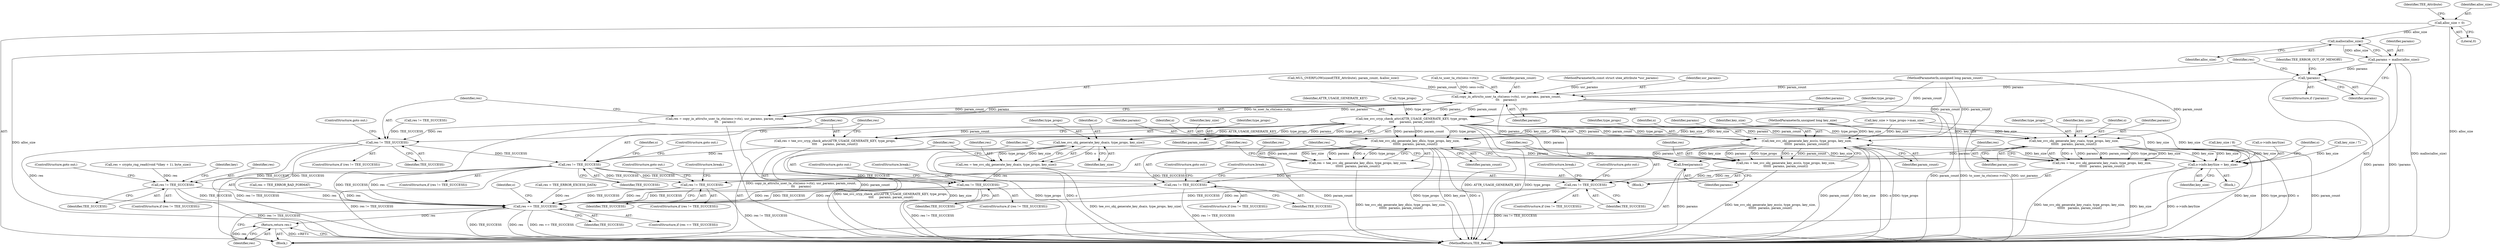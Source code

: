 digraph "0_optee_os_a637243270fc1faae16de059091795c32d86e65e_0@API" {
"1000228" [label="(Call,malloc(alloc_size))"];
"1000214" [label="(Call,alloc_size = 0)"];
"1000226" [label="(Call,params = malloc(alloc_size))"];
"1000231" [label="(Call,!params)"];
"1000237" [label="(Call,copy_in_attrs(to_user_ta_ctx(sess->ctx), usr_params, param_count,\n\t\t\t    params))"];
"1000235" [label="(Call,res = copy_in_attrs(to_user_ta_ctx(sess->ctx), usr_params, param_count,\n\t\t\t    params))"];
"1000246" [label="(Call,res != TEE_SUCCESS)"];
"1000258" [label="(Call,res != TEE_SUCCESS)"];
"1000338" [label="(Call,res != TEE_SUCCESS)"];
"1000426" [label="(Call,res == TEE_SUCCESS)"];
"1000444" [label="(Return,return res;)"];
"1000369" [label="(Call,res != TEE_SUCCESS)"];
"1000382" [label="(Call,res != TEE_SUCCESS)"];
"1000397" [label="(Call,res != TEE_SUCCESS)"];
"1000413" [label="(Call,res != TEE_SUCCESS)"];
"1000252" [label="(Call,tee_svc_cryp_check_attr(ATTR_USAGE_GENERATE_KEY, type_props,\n\t\t\t\t      params, param_count))"];
"1000250" [label="(Call,res = tee_svc_cryp_check_attr(ATTR_USAGE_GENERATE_KEY, type_props,\n\t\t\t\t      params, param_count))"];
"1000362" [label="(Call,tee_svc_obj_generate_key_rsa(o, type_props, key_size,\n\t\t\t\t\t\t   params, param_count))"];
"1000360" [label="(Call,res = tee_svc_obj_generate_key_rsa(o, type_props, key_size,\n\t\t\t\t\t\t   params, param_count))"];
"1000423" [label="(Call,free(params))"];
"1000430" [label="(Call,o->info.keySize = key_size)"];
"1000377" [label="(Call,tee_svc_obj_generate_key_dsa(o, type_props, key_size))"];
"1000375" [label="(Call,res = tee_svc_obj_generate_key_dsa(o, type_props, key_size))"];
"1000390" [label="(Call,tee_svc_obj_generate_key_dh(o, type_props, key_size,\n\t\t\t\t\t\t  params, param_count))"];
"1000388" [label="(Call,res = tee_svc_obj_generate_key_dh(o, type_props, key_size,\n\t\t\t\t\t\t  params, param_count))"];
"1000406" [label="(Call,tee_svc_obj_generate_key_ecc(o, type_props, key_size,\n\t\t\t\t\t\t  params, param_count))"];
"1000404" [label="(Call,res = tee_svc_obj_generate_key_ecc(o, type_props, key_size,\n\t\t\t\t\t\t  params, param_count))"];
"1000248" [label="(Identifier,TEE_SUCCESS)"];
"1000382" [label="(Call,res != TEE_SUCCESS)"];
"1000242" [label="(Identifier,usr_params)"];
"1000218" [label="(Call,MUL_OVERFLOW(sizeof(TEE_Attribute), param_count, &alloc_size))"];
"1000246" [label="(Call,res != TEE_SUCCESS)"];
"1000214" [label="(Call,alloc_size = 0)"];
"1000377" [label="(Call,tee_svc_obj_generate_key_dsa(o, type_props, key_size))"];
"1000383" [label="(Identifier,res)"];
"1000397" [label="(Call,res != TEE_SUCCESS)"];
"1000380" [label="(Identifier,key_size)"];
"1000424" [label="(Identifier,params)"];
"1000408" [label="(Identifier,type_props)"];
"1000379" [label="(Identifier,type_props)"];
"1000428" [label="(Identifier,TEE_SUCCESS)"];
"1000238" [label="(Call,to_user_ta_ctx(sess->ctx))"];
"1000407" [label="(Identifier,o)"];
"1000398" [label="(Identifier,res)"];
"1000429" [label="(Block,)"];
"1000252" [label="(Call,tee_svc_cryp_check_attr(ATTR_USAGE_GENERATE_KEY, type_props,\n\t\t\t\t      params, param_count))"];
"1000364" [label="(Identifier,type_props)"];
"1000415" [label="(Identifier,TEE_SUCCESS)"];
"1000410" [label="(Identifier,params)"];
"1000260" [label="(Identifier,TEE_SUCCESS)"];
"1000234" [label="(Identifier,TEE_ERROR_OUT_OF_MEMORY)"];
"1000370" [label="(Identifier,res)"];
"1000362" [label="(Call,tee_svc_obj_generate_key_rsa(o, type_props, key_size,\n\t\t\t\t\t\t   params, param_count))"];
"1000414" [label="(Identifier,res)"];
"1000226" [label="(Call,params = malloc(alloc_size))"];
"1000268" [label="(Block,)"];
"1000400" [label="(ControlStructure,goto out;)"];
"1000395" [label="(Identifier,param_count)"];
"1000337" [label="(ControlStructure,if (res != TEE_SUCCESS))"];
"1000251" [label="(Identifier,res)"];
"1000259" [label="(Identifier,res)"];
"1000446" [label="(MethodReturn,TEE_Result)"];
"1000412" [label="(ControlStructure,if (res != TEE_SUCCESS))"];
"1000244" [label="(Identifier,params)"];
"1000220" [label="(Identifier,TEE_Attribute)"];
"1000111" [label="(Block,)"];
"1000249" [label="(ControlStructure,goto out;)"];
"1000401" [label="(ControlStructure,break;)"];
"1000237" [label="(Call,copy_in_attrs(to_user_ta_ctx(sess->ctx), usr_params, param_count,\n\t\t\t    params))"];
"1000261" [label="(ControlStructure,goto out;)"];
"1000394" [label="(Identifier,params)"];
"1000406" [label="(Call,tee_svc_obj_generate_key_ecc(o, type_props, key_size,\n\t\t\t\t\t\t  params, param_count))"];
"1000405" [label="(Identifier,res)"];
"1000183" [label="(Call,!type_props)"];
"1000361" [label="(Identifier,res)"];
"1000433" [label="(Identifier,o)"];
"1000257" [label="(ControlStructure,if (res != TEE_SUCCESS))"];
"1000386" [label="(ControlStructure,break;)"];
"1000256" [label="(Identifier,param_count)"];
"1000245" [label="(ControlStructure,if (res != TEE_SUCCESS))"];
"1000431" [label="(Call,o->info.keySize)"];
"1000425" [label="(ControlStructure,if (res == TEE_SUCCESS))"];
"1000340" [label="(Identifier,TEE_SUCCESS)"];
"1000390" [label="(Call,tee_svc_obj_generate_key_dh(o, type_props, key_size,\n\t\t\t\t\t\t  params, param_count))"];
"1000365" [label="(Identifier,key_size)"];
"1000366" [label="(Identifier,params)"];
"1000411" [label="(Identifier,param_count)"];
"1000384" [label="(Identifier,TEE_SUCCESS)"];
"1000391" [label="(Identifier,o)"];
"1000110" [label="(MethodParameterIn,unsigned long param_count)"];
"1000389" [label="(Identifier,res)"];
"1000206" [label="(Call,key_size > type_props->max_size)"];
"1000426" [label="(Call,res == TEE_SUCCESS)"];
"1000416" [label="(ControlStructure,goto out;)"];
"1000258" [label="(Call,res != TEE_SUCCESS)"];
"1000324" [label="(Call,res = TEE_ERROR_EXCESS_DATA)"];
"1000369" [label="(Call,res != TEE_SUCCESS)"];
"1000444" [label="(Return,return res;)"];
"1000228" [label="(Call,malloc(alloc_size))"];
"1000108" [label="(MethodParameterIn,unsigned long key_size)"];
"1000227" [label="(Identifier,params)"];
"1000375" [label="(Call,res = tee_svc_obj_generate_key_dsa(o, type_props, key_size))"];
"1000243" [label="(Identifier,param_count)"];
"1000436" [label="(Identifier,key_size)"];
"1000404" [label="(Call,res = tee_svc_obj_generate_key_ecc(o, type_props, key_size,\n\t\t\t\t\t\t  params, param_count))"];
"1000419" [label="(Call,res = TEE_ERROR_BAD_FORMAT)"];
"1000341" [label="(ControlStructure,goto out;)"];
"1000338" [label="(Call,res != TEE_SUCCESS)"];
"1000236" [label="(Identifier,res)"];
"1000231" [label="(Call,!params)"];
"1000344" [label="(Identifier,key)"];
"1000215" [label="(Identifier,alloc_size)"];
"1000372" [label="(ControlStructure,goto out;)"];
"1000109" [label="(MethodParameterIn,const struct utee_attribute *usr_params)"];
"1000393" [label="(Identifier,key_size)"];
"1000363" [label="(Identifier,o)"];
"1000145" [label="(Call,res != TEE_SUCCESS)"];
"1000368" [label="(ControlStructure,if (res != TEE_SUCCESS))"];
"1000235" [label="(Call,res = copy_in_attrs(to_user_ta_ctx(sess->ctx), usr_params, param_count,\n\t\t\t    params))"];
"1000360" [label="(Call,res = tee_svc_obj_generate_key_rsa(o, type_props, key_size,\n\t\t\t\t\t\t   params, param_count))"];
"1000440" [label="(Identifier,o)"];
"1000306" [label="(Call,key_size / 7)"];
"1000413" [label="(Call,res != TEE_SUCCESS)"];
"1000373" [label="(ControlStructure,break;)"];
"1000396" [label="(ControlStructure,if (res != TEE_SUCCESS))"];
"1000381" [label="(ControlStructure,if (res != TEE_SUCCESS))"];
"1000430" [label="(Call,o->info.keySize = key_size)"];
"1000230" [label="(ControlStructure,if (!params))"];
"1000229" [label="(Identifier,alloc_size)"];
"1000385" [label="(ControlStructure,goto out;)"];
"1000232" [label="(Identifier,params)"];
"1000399" [label="(Identifier,TEE_SUCCESS)"];
"1000367" [label="(Identifier,param_count)"];
"1000371" [label="(Identifier,TEE_SUCCESS)"];
"1000254" [label="(Identifier,type_props)"];
"1000216" [label="(Literal,0)"];
"1000253" [label="(Identifier,ATTR_USAGE_GENERATE_KEY)"];
"1000417" [label="(ControlStructure,break;)"];
"1000255" [label="(Identifier,params)"];
"1000376" [label="(Identifier,res)"];
"1000427" [label="(Identifier,res)"];
"1000378" [label="(Identifier,o)"];
"1000423" [label="(Call,free(params))"];
"1000250" [label="(Call,res = tee_svc_cryp_check_attr(ATTR_USAGE_GENERATE_KEY, type_props,\n\t\t\t\t      params, param_count))"];
"1000281" [label="(Call,key_size / 8)"];
"1000247" [label="(Identifier,res)"];
"1000392" [label="(Identifier,type_props)"];
"1000339" [label="(Identifier,res)"];
"1000328" [label="(Call,res = crypto_rng_read((void *)(key + 1), byte_size))"];
"1000265" [label="(Identifier,o)"];
"1000388" [label="(Call,res = tee_svc_obj_generate_key_dh(o, type_props, key_size,\n\t\t\t\t\t\t  params, param_count))"];
"1000445" [label="(Identifier,res)"];
"1000409" [label="(Identifier,key_size)"];
"1000228" -> "1000226"  [label="AST: "];
"1000228" -> "1000229"  [label="CFG: "];
"1000229" -> "1000228"  [label="AST: "];
"1000226" -> "1000228"  [label="CFG: "];
"1000228" -> "1000446"  [label="DDG: alloc_size"];
"1000228" -> "1000226"  [label="DDG: alloc_size"];
"1000214" -> "1000228"  [label="DDG: alloc_size"];
"1000214" -> "1000111"  [label="AST: "];
"1000214" -> "1000216"  [label="CFG: "];
"1000215" -> "1000214"  [label="AST: "];
"1000216" -> "1000214"  [label="AST: "];
"1000220" -> "1000214"  [label="CFG: "];
"1000214" -> "1000446"  [label="DDG: alloc_size"];
"1000226" -> "1000111"  [label="AST: "];
"1000227" -> "1000226"  [label="AST: "];
"1000232" -> "1000226"  [label="CFG: "];
"1000226" -> "1000446"  [label="DDG: malloc(alloc_size)"];
"1000226" -> "1000231"  [label="DDG: params"];
"1000231" -> "1000230"  [label="AST: "];
"1000231" -> "1000232"  [label="CFG: "];
"1000232" -> "1000231"  [label="AST: "];
"1000234" -> "1000231"  [label="CFG: "];
"1000236" -> "1000231"  [label="CFG: "];
"1000231" -> "1000446"  [label="DDG: !params"];
"1000231" -> "1000446"  [label="DDG: params"];
"1000231" -> "1000237"  [label="DDG: params"];
"1000237" -> "1000235"  [label="AST: "];
"1000237" -> "1000244"  [label="CFG: "];
"1000238" -> "1000237"  [label="AST: "];
"1000242" -> "1000237"  [label="AST: "];
"1000243" -> "1000237"  [label="AST: "];
"1000244" -> "1000237"  [label="AST: "];
"1000235" -> "1000237"  [label="CFG: "];
"1000237" -> "1000446"  [label="DDG: to_user_ta_ctx(sess->ctx)"];
"1000237" -> "1000446"  [label="DDG: usr_params"];
"1000237" -> "1000446"  [label="DDG: param_count"];
"1000237" -> "1000235"  [label="DDG: to_user_ta_ctx(sess->ctx)"];
"1000237" -> "1000235"  [label="DDG: usr_params"];
"1000237" -> "1000235"  [label="DDG: param_count"];
"1000237" -> "1000235"  [label="DDG: params"];
"1000238" -> "1000237"  [label="DDG: sess->ctx"];
"1000109" -> "1000237"  [label="DDG: usr_params"];
"1000218" -> "1000237"  [label="DDG: param_count"];
"1000110" -> "1000237"  [label="DDG: param_count"];
"1000237" -> "1000252"  [label="DDG: params"];
"1000237" -> "1000252"  [label="DDG: param_count"];
"1000237" -> "1000423"  [label="DDG: params"];
"1000235" -> "1000111"  [label="AST: "];
"1000236" -> "1000235"  [label="AST: "];
"1000247" -> "1000235"  [label="CFG: "];
"1000235" -> "1000446"  [label="DDG: copy_in_attrs(to_user_ta_ctx(sess->ctx), usr_params, param_count,\n\t\t\t    params)"];
"1000235" -> "1000246"  [label="DDG: res"];
"1000246" -> "1000245"  [label="AST: "];
"1000246" -> "1000248"  [label="CFG: "];
"1000247" -> "1000246"  [label="AST: "];
"1000248" -> "1000246"  [label="AST: "];
"1000249" -> "1000246"  [label="CFG: "];
"1000251" -> "1000246"  [label="CFG: "];
"1000246" -> "1000446"  [label="DDG: res != TEE_SUCCESS"];
"1000145" -> "1000246"  [label="DDG: TEE_SUCCESS"];
"1000246" -> "1000258"  [label="DDG: TEE_SUCCESS"];
"1000246" -> "1000426"  [label="DDG: res"];
"1000246" -> "1000426"  [label="DDG: TEE_SUCCESS"];
"1000258" -> "1000257"  [label="AST: "];
"1000258" -> "1000260"  [label="CFG: "];
"1000259" -> "1000258"  [label="AST: "];
"1000260" -> "1000258"  [label="AST: "];
"1000261" -> "1000258"  [label="CFG: "];
"1000265" -> "1000258"  [label="CFG: "];
"1000258" -> "1000446"  [label="DDG: res != TEE_SUCCESS"];
"1000250" -> "1000258"  [label="DDG: res"];
"1000258" -> "1000338"  [label="DDG: TEE_SUCCESS"];
"1000258" -> "1000369"  [label="DDG: TEE_SUCCESS"];
"1000258" -> "1000382"  [label="DDG: TEE_SUCCESS"];
"1000258" -> "1000397"  [label="DDG: TEE_SUCCESS"];
"1000258" -> "1000413"  [label="DDG: TEE_SUCCESS"];
"1000258" -> "1000426"  [label="DDG: res"];
"1000258" -> "1000426"  [label="DDG: TEE_SUCCESS"];
"1000338" -> "1000337"  [label="AST: "];
"1000338" -> "1000340"  [label="CFG: "];
"1000339" -> "1000338"  [label="AST: "];
"1000340" -> "1000338"  [label="AST: "];
"1000341" -> "1000338"  [label="CFG: "];
"1000344" -> "1000338"  [label="CFG: "];
"1000338" -> "1000446"  [label="DDG: res != TEE_SUCCESS"];
"1000328" -> "1000338"  [label="DDG: res"];
"1000338" -> "1000426"  [label="DDG: res"];
"1000338" -> "1000426"  [label="DDG: TEE_SUCCESS"];
"1000426" -> "1000425"  [label="AST: "];
"1000426" -> "1000428"  [label="CFG: "];
"1000427" -> "1000426"  [label="AST: "];
"1000428" -> "1000426"  [label="AST: "];
"1000433" -> "1000426"  [label="CFG: "];
"1000445" -> "1000426"  [label="CFG: "];
"1000426" -> "1000446"  [label="DDG: TEE_SUCCESS"];
"1000426" -> "1000446"  [label="DDG: res"];
"1000426" -> "1000446"  [label="DDG: res == TEE_SUCCESS"];
"1000382" -> "1000426"  [label="DDG: res"];
"1000382" -> "1000426"  [label="DDG: TEE_SUCCESS"];
"1000397" -> "1000426"  [label="DDG: res"];
"1000397" -> "1000426"  [label="DDG: TEE_SUCCESS"];
"1000369" -> "1000426"  [label="DDG: res"];
"1000369" -> "1000426"  [label="DDG: TEE_SUCCESS"];
"1000324" -> "1000426"  [label="DDG: res"];
"1000419" -> "1000426"  [label="DDG: res"];
"1000413" -> "1000426"  [label="DDG: res"];
"1000413" -> "1000426"  [label="DDG: TEE_SUCCESS"];
"1000426" -> "1000444"  [label="DDG: res"];
"1000444" -> "1000111"  [label="AST: "];
"1000444" -> "1000445"  [label="CFG: "];
"1000445" -> "1000444"  [label="AST: "];
"1000446" -> "1000444"  [label="CFG: "];
"1000444" -> "1000446"  [label="DDG: <RET>"];
"1000445" -> "1000444"  [label="DDG: res"];
"1000369" -> "1000368"  [label="AST: "];
"1000369" -> "1000371"  [label="CFG: "];
"1000370" -> "1000369"  [label="AST: "];
"1000371" -> "1000369"  [label="AST: "];
"1000372" -> "1000369"  [label="CFG: "];
"1000373" -> "1000369"  [label="CFG: "];
"1000369" -> "1000446"  [label="DDG: res != TEE_SUCCESS"];
"1000360" -> "1000369"  [label="DDG: res"];
"1000382" -> "1000381"  [label="AST: "];
"1000382" -> "1000384"  [label="CFG: "];
"1000383" -> "1000382"  [label="AST: "];
"1000384" -> "1000382"  [label="AST: "];
"1000385" -> "1000382"  [label="CFG: "];
"1000386" -> "1000382"  [label="CFG: "];
"1000382" -> "1000446"  [label="DDG: res != TEE_SUCCESS"];
"1000375" -> "1000382"  [label="DDG: res"];
"1000397" -> "1000396"  [label="AST: "];
"1000397" -> "1000399"  [label="CFG: "];
"1000398" -> "1000397"  [label="AST: "];
"1000399" -> "1000397"  [label="AST: "];
"1000400" -> "1000397"  [label="CFG: "];
"1000401" -> "1000397"  [label="CFG: "];
"1000397" -> "1000446"  [label="DDG: res != TEE_SUCCESS"];
"1000388" -> "1000397"  [label="DDG: res"];
"1000413" -> "1000412"  [label="AST: "];
"1000413" -> "1000415"  [label="CFG: "];
"1000414" -> "1000413"  [label="AST: "];
"1000415" -> "1000413"  [label="AST: "];
"1000416" -> "1000413"  [label="CFG: "];
"1000417" -> "1000413"  [label="CFG: "];
"1000413" -> "1000446"  [label="DDG: res != TEE_SUCCESS"];
"1000404" -> "1000413"  [label="DDG: res"];
"1000252" -> "1000250"  [label="AST: "];
"1000252" -> "1000256"  [label="CFG: "];
"1000253" -> "1000252"  [label="AST: "];
"1000254" -> "1000252"  [label="AST: "];
"1000255" -> "1000252"  [label="AST: "];
"1000256" -> "1000252"  [label="AST: "];
"1000250" -> "1000252"  [label="CFG: "];
"1000252" -> "1000446"  [label="DDG: ATTR_USAGE_GENERATE_KEY"];
"1000252" -> "1000446"  [label="DDG: type_props"];
"1000252" -> "1000446"  [label="DDG: param_count"];
"1000252" -> "1000250"  [label="DDG: ATTR_USAGE_GENERATE_KEY"];
"1000252" -> "1000250"  [label="DDG: type_props"];
"1000252" -> "1000250"  [label="DDG: params"];
"1000252" -> "1000250"  [label="DDG: param_count"];
"1000183" -> "1000252"  [label="DDG: type_props"];
"1000110" -> "1000252"  [label="DDG: param_count"];
"1000252" -> "1000362"  [label="DDG: type_props"];
"1000252" -> "1000362"  [label="DDG: params"];
"1000252" -> "1000362"  [label="DDG: param_count"];
"1000252" -> "1000377"  [label="DDG: type_props"];
"1000252" -> "1000390"  [label="DDG: type_props"];
"1000252" -> "1000390"  [label="DDG: params"];
"1000252" -> "1000390"  [label="DDG: param_count"];
"1000252" -> "1000406"  [label="DDG: type_props"];
"1000252" -> "1000406"  [label="DDG: params"];
"1000252" -> "1000406"  [label="DDG: param_count"];
"1000252" -> "1000423"  [label="DDG: params"];
"1000250" -> "1000111"  [label="AST: "];
"1000251" -> "1000250"  [label="AST: "];
"1000259" -> "1000250"  [label="CFG: "];
"1000250" -> "1000446"  [label="DDG: tee_svc_cryp_check_attr(ATTR_USAGE_GENERATE_KEY, type_props,\n\t\t\t\t      params, param_count)"];
"1000362" -> "1000360"  [label="AST: "];
"1000362" -> "1000367"  [label="CFG: "];
"1000363" -> "1000362"  [label="AST: "];
"1000364" -> "1000362"  [label="AST: "];
"1000365" -> "1000362"  [label="AST: "];
"1000366" -> "1000362"  [label="AST: "];
"1000367" -> "1000362"  [label="AST: "];
"1000360" -> "1000362"  [label="CFG: "];
"1000362" -> "1000446"  [label="DDG: key_size"];
"1000362" -> "1000446"  [label="DDG: type_props"];
"1000362" -> "1000446"  [label="DDG: param_count"];
"1000362" -> "1000446"  [label="DDG: o"];
"1000362" -> "1000360"  [label="DDG: o"];
"1000362" -> "1000360"  [label="DDG: params"];
"1000362" -> "1000360"  [label="DDG: param_count"];
"1000362" -> "1000360"  [label="DDG: type_props"];
"1000362" -> "1000360"  [label="DDG: key_size"];
"1000206" -> "1000362"  [label="DDG: key_size"];
"1000108" -> "1000362"  [label="DDG: key_size"];
"1000110" -> "1000362"  [label="DDG: param_count"];
"1000362" -> "1000423"  [label="DDG: params"];
"1000362" -> "1000430"  [label="DDG: key_size"];
"1000360" -> "1000268"  [label="AST: "];
"1000361" -> "1000360"  [label="AST: "];
"1000370" -> "1000360"  [label="CFG: "];
"1000360" -> "1000446"  [label="DDG: tee_svc_obj_generate_key_rsa(o, type_props, key_size,\n\t\t\t\t\t\t   params, param_count)"];
"1000423" -> "1000111"  [label="AST: "];
"1000423" -> "1000424"  [label="CFG: "];
"1000424" -> "1000423"  [label="AST: "];
"1000427" -> "1000423"  [label="CFG: "];
"1000423" -> "1000446"  [label="DDG: params"];
"1000390" -> "1000423"  [label="DDG: params"];
"1000406" -> "1000423"  [label="DDG: params"];
"1000430" -> "1000429"  [label="AST: "];
"1000430" -> "1000436"  [label="CFG: "];
"1000431" -> "1000430"  [label="AST: "];
"1000436" -> "1000430"  [label="AST: "];
"1000440" -> "1000430"  [label="CFG: "];
"1000430" -> "1000446"  [label="DDG: key_size"];
"1000430" -> "1000446"  [label="DDG: o->info.keySize"];
"1000406" -> "1000430"  [label="DDG: key_size"];
"1000206" -> "1000430"  [label="DDG: key_size"];
"1000281" -> "1000430"  [label="DDG: key_size"];
"1000377" -> "1000430"  [label="DDG: key_size"];
"1000390" -> "1000430"  [label="DDG: key_size"];
"1000108" -> "1000430"  [label="DDG: key_size"];
"1000306" -> "1000430"  [label="DDG: key_size"];
"1000377" -> "1000375"  [label="AST: "];
"1000377" -> "1000380"  [label="CFG: "];
"1000378" -> "1000377"  [label="AST: "];
"1000379" -> "1000377"  [label="AST: "];
"1000380" -> "1000377"  [label="AST: "];
"1000375" -> "1000377"  [label="CFG: "];
"1000377" -> "1000446"  [label="DDG: key_size"];
"1000377" -> "1000446"  [label="DDG: type_props"];
"1000377" -> "1000446"  [label="DDG: o"];
"1000377" -> "1000375"  [label="DDG: o"];
"1000377" -> "1000375"  [label="DDG: type_props"];
"1000377" -> "1000375"  [label="DDG: key_size"];
"1000206" -> "1000377"  [label="DDG: key_size"];
"1000108" -> "1000377"  [label="DDG: key_size"];
"1000375" -> "1000268"  [label="AST: "];
"1000376" -> "1000375"  [label="AST: "];
"1000383" -> "1000375"  [label="CFG: "];
"1000375" -> "1000446"  [label="DDG: tee_svc_obj_generate_key_dsa(o, type_props, key_size)"];
"1000390" -> "1000388"  [label="AST: "];
"1000390" -> "1000395"  [label="CFG: "];
"1000391" -> "1000390"  [label="AST: "];
"1000392" -> "1000390"  [label="AST: "];
"1000393" -> "1000390"  [label="AST: "];
"1000394" -> "1000390"  [label="AST: "];
"1000395" -> "1000390"  [label="AST: "];
"1000388" -> "1000390"  [label="CFG: "];
"1000390" -> "1000446"  [label="DDG: type_props"];
"1000390" -> "1000446"  [label="DDG: key_size"];
"1000390" -> "1000446"  [label="DDG: o"];
"1000390" -> "1000446"  [label="DDG: param_count"];
"1000390" -> "1000388"  [label="DDG: param_count"];
"1000390" -> "1000388"  [label="DDG: key_size"];
"1000390" -> "1000388"  [label="DDG: params"];
"1000390" -> "1000388"  [label="DDG: o"];
"1000390" -> "1000388"  [label="DDG: type_props"];
"1000206" -> "1000390"  [label="DDG: key_size"];
"1000108" -> "1000390"  [label="DDG: key_size"];
"1000110" -> "1000390"  [label="DDG: param_count"];
"1000388" -> "1000268"  [label="AST: "];
"1000389" -> "1000388"  [label="AST: "];
"1000398" -> "1000388"  [label="CFG: "];
"1000388" -> "1000446"  [label="DDG: tee_svc_obj_generate_key_dh(o, type_props, key_size,\n\t\t\t\t\t\t  params, param_count)"];
"1000406" -> "1000404"  [label="AST: "];
"1000406" -> "1000411"  [label="CFG: "];
"1000407" -> "1000406"  [label="AST: "];
"1000408" -> "1000406"  [label="AST: "];
"1000409" -> "1000406"  [label="AST: "];
"1000410" -> "1000406"  [label="AST: "];
"1000411" -> "1000406"  [label="AST: "];
"1000404" -> "1000406"  [label="CFG: "];
"1000406" -> "1000446"  [label="DDG: param_count"];
"1000406" -> "1000446"  [label="DDG: key_size"];
"1000406" -> "1000446"  [label="DDG: o"];
"1000406" -> "1000446"  [label="DDG: type_props"];
"1000406" -> "1000404"  [label="DDG: key_size"];
"1000406" -> "1000404"  [label="DDG: params"];
"1000406" -> "1000404"  [label="DDG: type_props"];
"1000406" -> "1000404"  [label="DDG: o"];
"1000406" -> "1000404"  [label="DDG: param_count"];
"1000206" -> "1000406"  [label="DDG: key_size"];
"1000108" -> "1000406"  [label="DDG: key_size"];
"1000110" -> "1000406"  [label="DDG: param_count"];
"1000404" -> "1000268"  [label="AST: "];
"1000405" -> "1000404"  [label="AST: "];
"1000414" -> "1000404"  [label="CFG: "];
"1000404" -> "1000446"  [label="DDG: tee_svc_obj_generate_key_ecc(o, type_props, key_size,\n\t\t\t\t\t\t  params, param_count)"];
}
